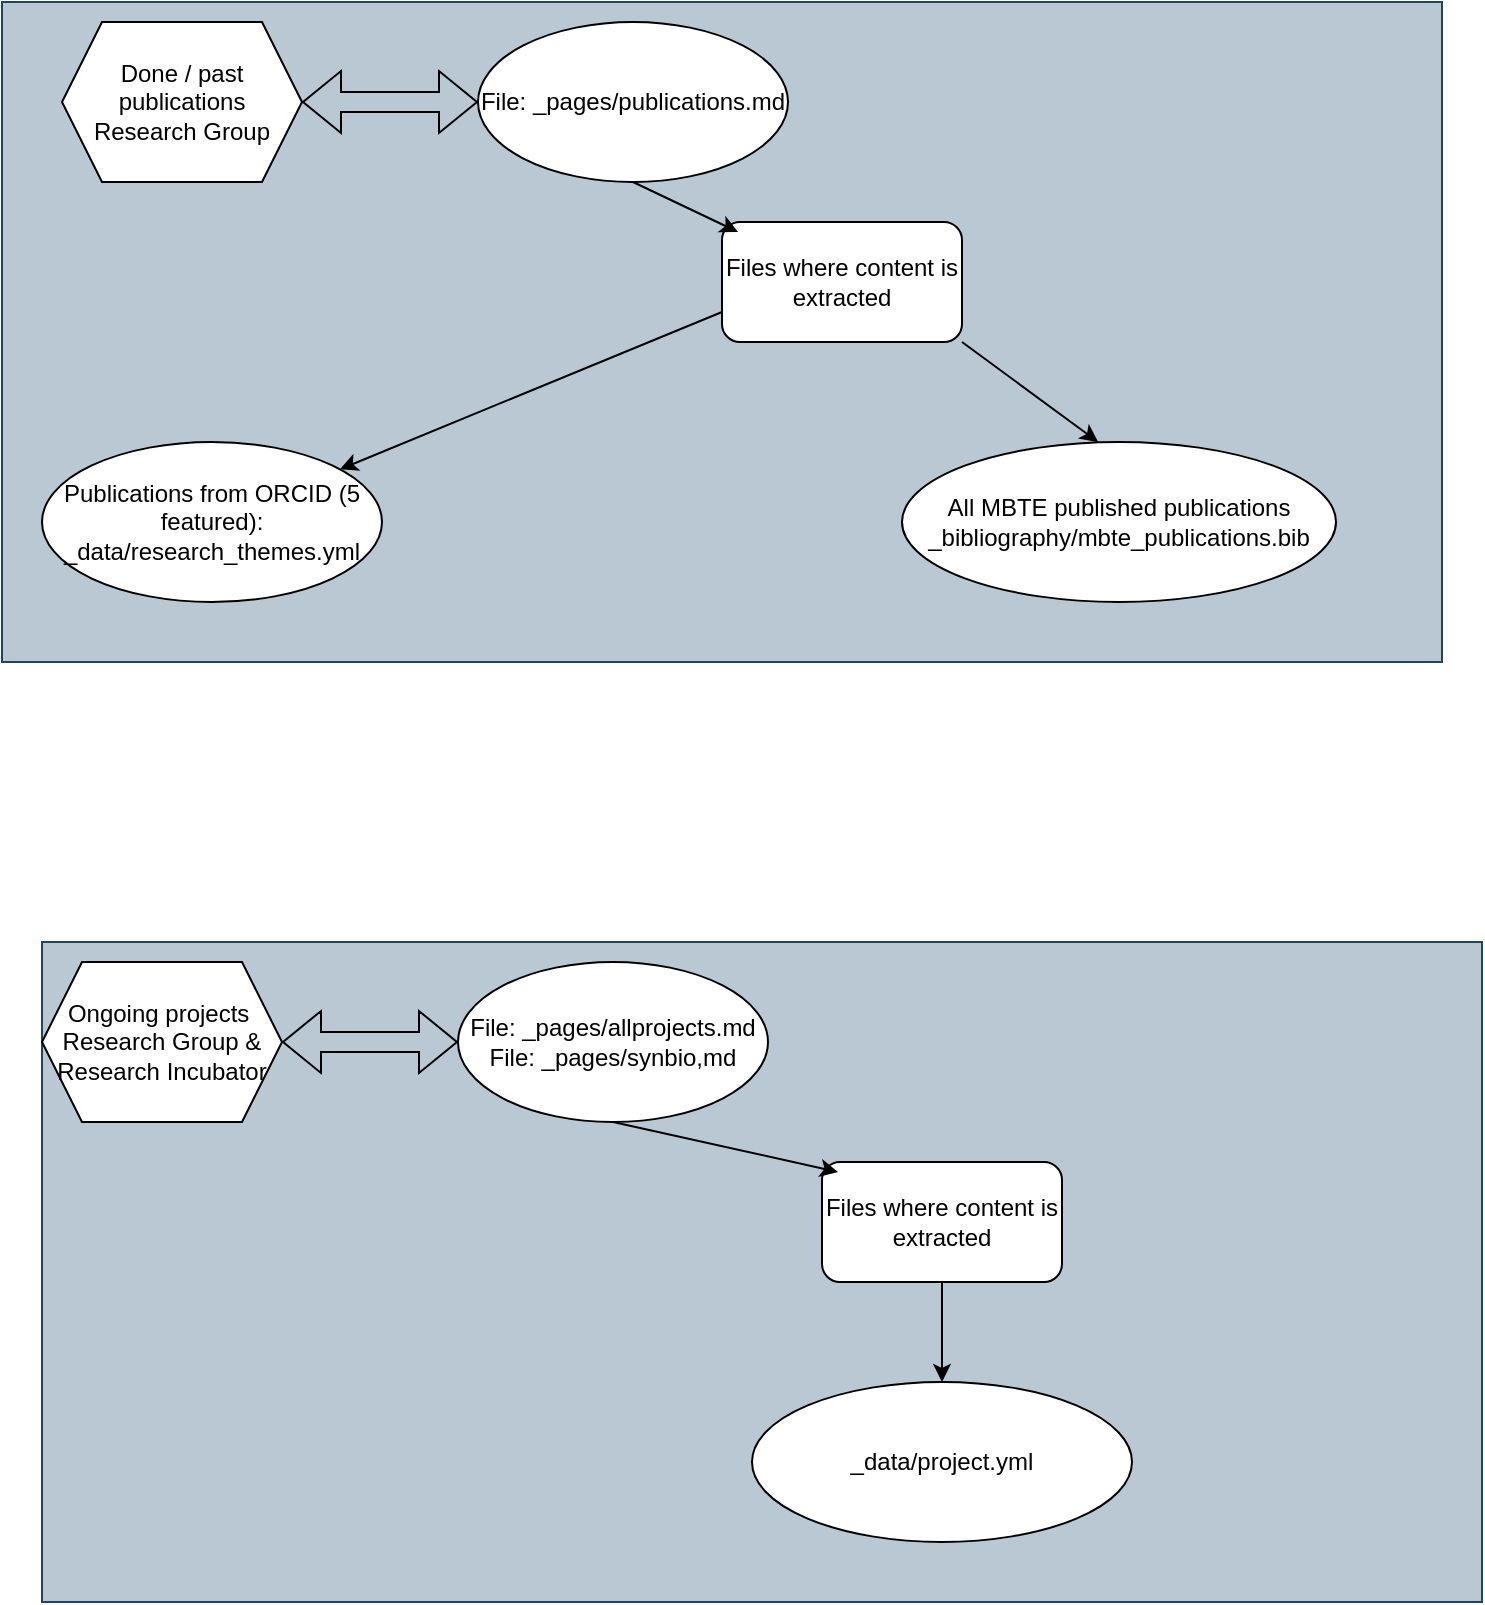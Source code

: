 <mxfile version="27.1.3">
  <diagram name="Page-1" id="t-D194edYIOOwukw2ibf">
    <mxGraphModel dx="831" dy="460" grid="1" gridSize="10" guides="1" tooltips="1" connect="1" arrows="1" fold="1" page="1" pageScale="1" pageWidth="850" pageHeight="1100" background="light-dark(#FFFFFF,#FFFFFF)" math="0" shadow="0">
      <root>
        <mxCell id="0" />
        <mxCell id="1" parent="0" />
        <mxCell id="40" value="" style="curved=1;startArrow=none;endArrow=block;exitX=0;exitY=0.88;entryX=0.5;entryY=0;" parent="1" edge="1">
          <mxGeometry relative="1" as="geometry">
            <Array as="points">
              <mxPoint x="1315" y="295" />
            </Array>
            <mxPoint x="1315" y="320" as="targetPoint" />
          </mxGeometry>
        </mxCell>
        <mxCell id="fnA7h3JSZ06yZRbq0D-7-54" value="" style="group;fillColor=#dae8fc;strokeColor=#6c8ebf;" parent="1" vertex="1" connectable="0">
          <mxGeometry x="90" y="40" width="720" height="330" as="geometry" />
        </mxCell>
        <mxCell id="fnA7h3JSZ06yZRbq0D-7-47" value="" style="rounded=0;whiteSpace=wrap;html=1;fillColor=#bac8d3;strokeColor=#23445d;" parent="fnA7h3JSZ06yZRbq0D-7-54" vertex="1">
          <mxGeometry width="720" height="330" as="geometry" />
        </mxCell>
        <mxCell id="fnA7h3JSZ06yZRbq0D-7-53" value="" style="group" parent="fnA7h3JSZ06yZRbq0D-7-54" vertex="1" connectable="0">
          <mxGeometry x="30" y="10" width="700" height="280" as="geometry" />
        </mxCell>
        <mxCell id="fnA7h3JSZ06yZRbq0D-7-42" value="Done / past publications&lt;br&gt;Research Group" style="shape=hexagon;perimeter=hexagonPerimeter2;whiteSpace=wrap;html=1;fixedSize=1;" parent="fnA7h3JSZ06yZRbq0D-7-53" vertex="1">
          <mxGeometry width="120" height="80" as="geometry" />
        </mxCell>
        <mxCell id="fnA7h3JSZ06yZRbq0D-7-43" value="File: _pages/publications.md" style="ellipse;whiteSpace=wrap;html=1;" parent="fnA7h3JSZ06yZRbq0D-7-53" vertex="1">
          <mxGeometry x="208" width="155" height="80" as="geometry" />
        </mxCell>
        <mxCell id="fnA7h3JSZ06yZRbq0D-7-52" value="" style="shape=flexArrow;endArrow=classic;startArrow=classic;html=1;rounded=0;exitX=1;exitY=0.5;exitDx=0;exitDy=0;entryX=0;entryY=0.5;entryDx=0;entryDy=0;" parent="fnA7h3JSZ06yZRbq0D-7-53" source="fnA7h3JSZ06yZRbq0D-7-42" target="fnA7h3JSZ06yZRbq0D-7-43" edge="1">
          <mxGeometry width="100" height="100" relative="1" as="geometry">
            <mxPoint x="120" y="220" as="sourcePoint" />
            <mxPoint x="220" y="120" as="targetPoint" />
          </mxGeometry>
        </mxCell>
        <mxCell id="fnA7h3JSZ06yZRbq0D-7-69" value="" style="endArrow=classic;html=1;rounded=0;exitX=0;exitY=0.75;exitDx=0;exitDy=0;" parent="fnA7h3JSZ06yZRbq0D-7-54" source="fnA7h3JSZ06yZRbq0D-7-44" target="fnA7h3JSZ06yZRbq0D-7-68" edge="1">
          <mxGeometry width="50" height="50" relative="1" as="geometry">
            <mxPoint x="270" y="200" as="sourcePoint" />
            <mxPoint x="320" y="150" as="targetPoint" />
          </mxGeometry>
        </mxCell>
        <mxCell id="fnA7h3JSZ06yZRbq0D-7-44" value="Files where content is extracted" style="rounded=1;whiteSpace=wrap;html=1;" parent="fnA7h3JSZ06yZRbq0D-7-54" vertex="1">
          <mxGeometry x="360" y="110" width="120" height="60" as="geometry" />
        </mxCell>
        <mxCell id="fnA7h3JSZ06yZRbq0D-7-48" value="" style="endArrow=classic;html=1;rounded=0;exitX=0.5;exitY=1;exitDx=0;exitDy=0;entryX=0.067;entryY=0.083;entryDx=0;entryDy=0;entryPerimeter=0;" parent="fnA7h3JSZ06yZRbq0D-7-54" source="fnA7h3JSZ06yZRbq0D-7-43" target="fnA7h3JSZ06yZRbq0D-7-44" edge="1">
          <mxGeometry width="50" height="50" relative="1" as="geometry">
            <mxPoint x="400" y="90" as="sourcePoint" />
            <mxPoint x="450" y="40" as="targetPoint" />
          </mxGeometry>
        </mxCell>
        <mxCell id="fnA7h3JSZ06yZRbq0D-7-51" value="" style="endArrow=classic;html=1;rounded=0;exitX=1;exitY=1;exitDx=0;exitDy=0;entryX=0.452;entryY=0;entryDx=0;entryDy=0;entryPerimeter=0;" parent="fnA7h3JSZ06yZRbq0D-7-54" source="fnA7h3JSZ06yZRbq0D-7-44" target="fnA7h3JSZ06yZRbq0D-7-46" edge="1">
          <mxGeometry width="50" height="50" relative="1" as="geometry">
            <mxPoint x="600" y="210" as="sourcePoint" />
            <mxPoint x="650" y="160" as="targetPoint" />
          </mxGeometry>
        </mxCell>
        <mxCell id="fnA7h3JSZ06yZRbq0D-7-68" value="Publications from ORCID (5 featured):&lt;br&gt;_data/research_themes.yml" style="ellipse;whiteSpace=wrap;html=1;" parent="fnA7h3JSZ06yZRbq0D-7-54" vertex="1">
          <mxGeometry x="20" y="220" width="170" height="80" as="geometry" />
        </mxCell>
        <mxCell id="fnA7h3JSZ06yZRbq0D-7-46" value="All MBTE published publications&lt;br&gt;_bibliography/mbte_publications.bib" style="ellipse;whiteSpace=wrap;html=1;" parent="fnA7h3JSZ06yZRbq0D-7-54" vertex="1">
          <mxGeometry x="450" y="220" width="217" height="80" as="geometry" />
        </mxCell>
        <mxCell id="fnA7h3JSZ06yZRbq0D-7-56" value="" style="group;fillColor=#dae8fc;strokeColor=#6c8ebf;" parent="1" vertex="1" connectable="0">
          <mxGeometry x="110" y="510" width="720" height="330" as="geometry" />
        </mxCell>
        <mxCell id="fnA7h3JSZ06yZRbq0D-7-57" value="" style="rounded=0;whiteSpace=wrap;html=1;fillColor=#bac8d3;strokeColor=#23445d;" parent="fnA7h3JSZ06yZRbq0D-7-56" vertex="1">
          <mxGeometry width="720" height="330" as="geometry" />
        </mxCell>
        <mxCell id="fnA7h3JSZ06yZRbq0D-7-58" value="" style="group" parent="fnA7h3JSZ06yZRbq0D-7-56" vertex="1" connectable="0">
          <mxGeometry y="10" width="700" height="290" as="geometry" />
        </mxCell>
        <mxCell id="fnA7h3JSZ06yZRbq0D-7-59" value="Ongoing projects&amp;nbsp;&lt;br&gt;Research Group &amp;amp;&lt;br&gt;Research Incubator" style="shape=hexagon;perimeter=hexagonPerimeter2;whiteSpace=wrap;html=1;fixedSize=1;" parent="fnA7h3JSZ06yZRbq0D-7-58" vertex="1">
          <mxGeometry width="120" height="80" as="geometry" />
        </mxCell>
        <mxCell id="fnA7h3JSZ06yZRbq0D-7-60" value="File: _pages/allprojects.md&lt;div&gt;File: _pages/synbio,md&lt;/div&gt;" style="ellipse;whiteSpace=wrap;html=1;" parent="fnA7h3JSZ06yZRbq0D-7-58" vertex="1">
          <mxGeometry x="208" width="155" height="80" as="geometry" />
        </mxCell>
        <mxCell id="fnA7h3JSZ06yZRbq0D-7-61" value="Files where content is extracted" style="rounded=1;whiteSpace=wrap;html=1;" parent="fnA7h3JSZ06yZRbq0D-7-58" vertex="1">
          <mxGeometry x="390" y="100" width="120" height="60" as="geometry" />
        </mxCell>
        <mxCell id="fnA7h3JSZ06yZRbq0D-7-64" value="" style="endArrow=classic;html=1;rounded=0;exitX=0.5;exitY=1;exitDx=0;exitDy=0;entryX=0.067;entryY=0.083;entryDx=0;entryDy=0;entryPerimeter=0;" parent="fnA7h3JSZ06yZRbq0D-7-58" source="fnA7h3JSZ06yZRbq0D-7-60" target="fnA7h3JSZ06yZRbq0D-7-61" edge="1">
          <mxGeometry width="50" height="50" relative="1" as="geometry">
            <mxPoint x="370" y="80" as="sourcePoint" />
            <mxPoint x="420" y="30" as="targetPoint" />
          </mxGeometry>
        </mxCell>
        <mxCell id="fnA7h3JSZ06yZRbq0D-7-67" value="" style="shape=flexArrow;endArrow=classic;startArrow=classic;html=1;rounded=0;exitX=1;exitY=0.5;exitDx=0;exitDy=0;entryX=0;entryY=0.5;entryDx=0;entryDy=0;" parent="fnA7h3JSZ06yZRbq0D-7-58" source="fnA7h3JSZ06yZRbq0D-7-59" target="fnA7h3JSZ06yZRbq0D-7-60" edge="1">
          <mxGeometry width="100" height="100" relative="1" as="geometry">
            <mxPoint x="120" y="220" as="sourcePoint" />
            <mxPoint x="220" y="120" as="targetPoint" />
          </mxGeometry>
        </mxCell>
        <mxCell id="fnA7h3JSZ06yZRbq0D-7-62" value="_data/project.yml" style="ellipse;whiteSpace=wrap;html=1;" parent="fnA7h3JSZ06yZRbq0D-7-56" vertex="1">
          <mxGeometry x="355" y="220" width="190" height="80" as="geometry" />
        </mxCell>
        <mxCell id="fnA7h3JSZ06yZRbq0D-7-65" value="" style="endArrow=classic;html=1;rounded=0;entryX=0.5;entryY=0;entryDx=0;entryDy=0;exitX=0.5;exitY=1;exitDx=0;exitDy=0;" parent="fnA7h3JSZ06yZRbq0D-7-56" source="fnA7h3JSZ06yZRbq0D-7-61" target="fnA7h3JSZ06yZRbq0D-7-62" edge="1">
          <mxGeometry width="50" height="50" relative="1" as="geometry">
            <mxPoint x="-10" y="230" as="sourcePoint" />
            <mxPoint x="40" y="180" as="targetPoint" />
          </mxGeometry>
        </mxCell>
      </root>
    </mxGraphModel>
  </diagram>
</mxfile>
